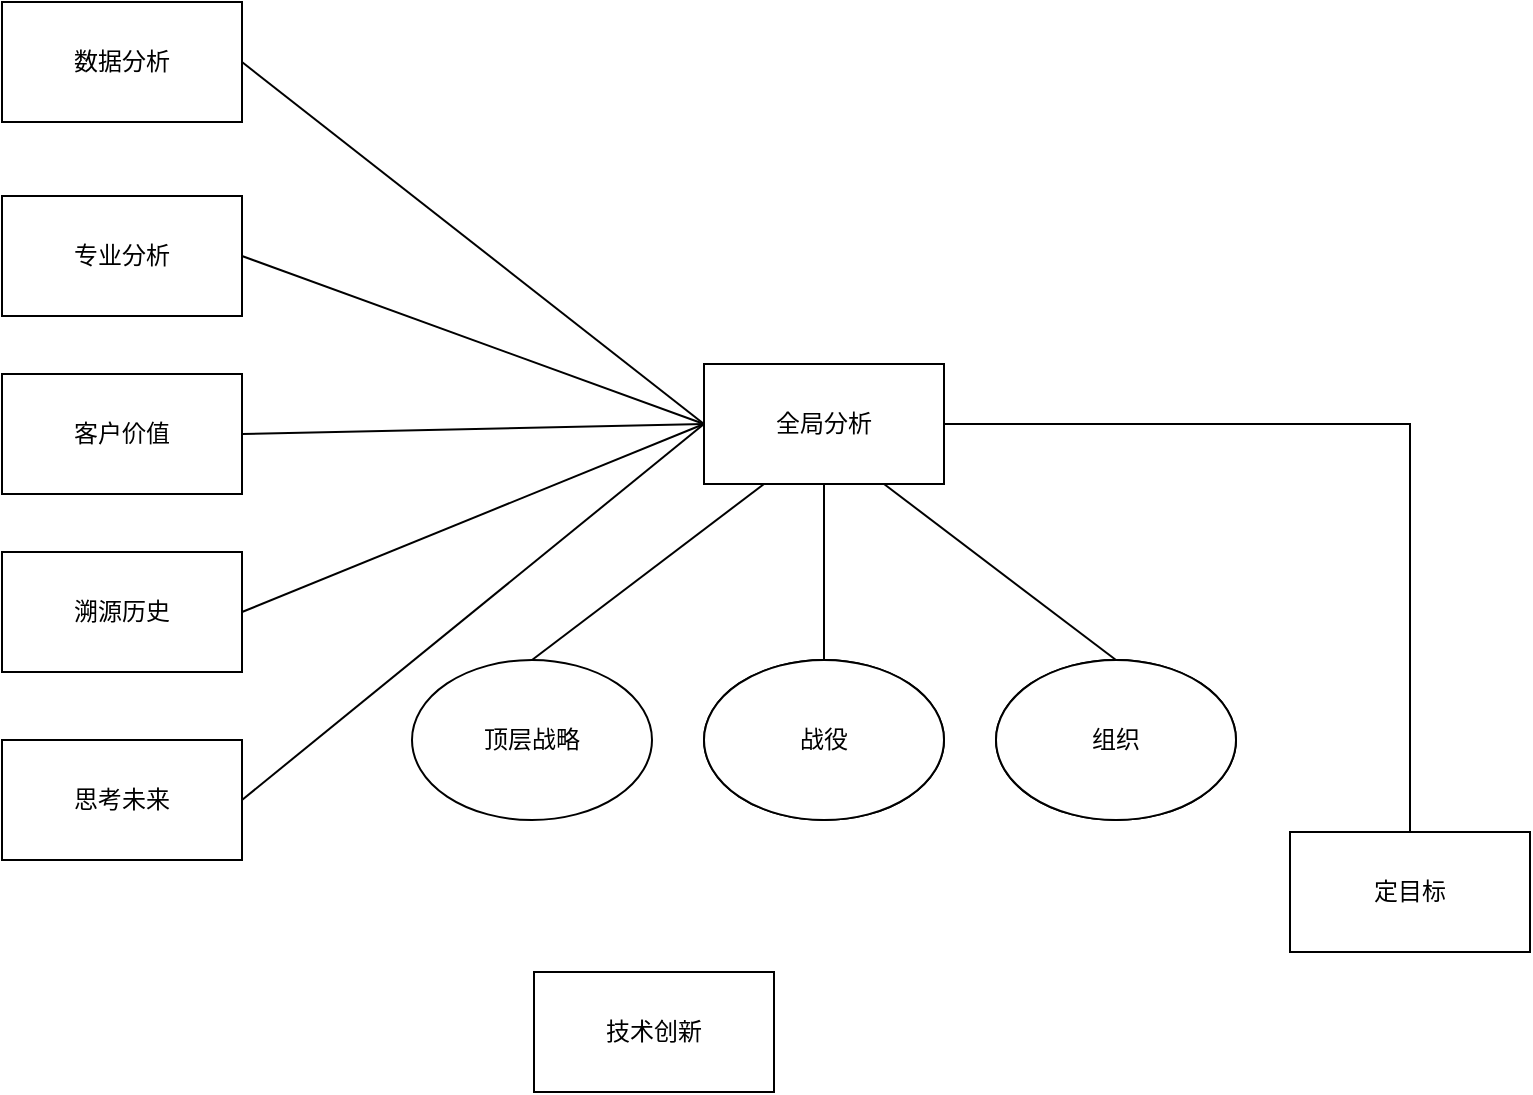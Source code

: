 <mxfile version="17.1.5" type="github">
  <diagram id="NTPpFwwgIi6wxOLBwHC-" name="Page-1">
    <mxGraphModel dx="918" dy="483" grid="0" gridSize="10" guides="1" tooltips="1" connect="1" arrows="1" fold="1" page="1" pageScale="1" pageWidth="827" pageHeight="1169" math="0" shadow="0">
      <root>
        <mxCell id="0" />
        <mxCell id="1" parent="0" />
        <mxCell id="Ci2DcF4X24VR3MMV8Qby-15" style="edgeStyle=none;rounded=0;orthogonalLoop=1;jettySize=auto;html=1;exitX=0.25;exitY=1;exitDx=0;exitDy=0;entryX=0.5;entryY=0;entryDx=0;entryDy=0;endArrow=none;endFill=0;" edge="1" parent="1" source="Ci2DcF4X24VR3MMV8Qby-1" target="Ci2DcF4X24VR3MMV8Qby-12">
          <mxGeometry relative="1" as="geometry" />
        </mxCell>
        <mxCell id="Ci2DcF4X24VR3MMV8Qby-16" style="edgeStyle=none;rounded=0;orthogonalLoop=1;jettySize=auto;html=1;entryX=0.5;entryY=0;entryDx=0;entryDy=0;endArrow=none;endFill=0;" edge="1" parent="1" source="Ci2DcF4X24VR3MMV8Qby-1" target="Ci2DcF4X24VR3MMV8Qby-13">
          <mxGeometry relative="1" as="geometry" />
        </mxCell>
        <mxCell id="Ci2DcF4X24VR3MMV8Qby-17" style="edgeStyle=none;rounded=0;orthogonalLoop=1;jettySize=auto;html=1;exitX=0.75;exitY=1;exitDx=0;exitDy=0;entryX=0.5;entryY=0;entryDx=0;entryDy=0;endArrow=none;endFill=0;" edge="1" parent="1" source="Ci2DcF4X24VR3MMV8Qby-1" target="Ci2DcF4X24VR3MMV8Qby-14">
          <mxGeometry relative="1" as="geometry" />
        </mxCell>
        <mxCell id="Ci2DcF4X24VR3MMV8Qby-22" style="edgeStyle=orthogonalEdgeStyle;rounded=0;orthogonalLoop=1;jettySize=auto;html=1;exitX=1;exitY=0.5;exitDx=0;exitDy=0;entryX=0.5;entryY=0;entryDx=0;entryDy=0;endArrow=none;endFill=0;" edge="1" parent="1" source="Ci2DcF4X24VR3MMV8Qby-1" target="Ci2DcF4X24VR3MMV8Qby-21">
          <mxGeometry relative="1" as="geometry" />
        </mxCell>
        <mxCell id="Ci2DcF4X24VR3MMV8Qby-1" value="全局分析" style="rounded=0;whiteSpace=wrap;html=1;" vertex="1" parent="1">
          <mxGeometry x="391" y="209" width="120" height="60" as="geometry" />
        </mxCell>
        <mxCell id="Ci2DcF4X24VR3MMV8Qby-7" style="rounded=0;orthogonalLoop=1;jettySize=auto;html=1;exitX=1;exitY=0.5;exitDx=0;exitDy=0;entryX=0;entryY=0.5;entryDx=0;entryDy=0;endArrow=none;endFill=0;" edge="1" parent="1" source="Ci2DcF4X24VR3MMV8Qby-2" target="Ci2DcF4X24VR3MMV8Qby-1">
          <mxGeometry relative="1" as="geometry" />
        </mxCell>
        <mxCell id="Ci2DcF4X24VR3MMV8Qby-2" value="数据分析" style="rounded=0;whiteSpace=wrap;html=1;" vertex="1" parent="1">
          <mxGeometry x="40" y="28" width="120" height="60" as="geometry" />
        </mxCell>
        <mxCell id="Ci2DcF4X24VR3MMV8Qby-8" style="edgeStyle=none;rounded=0;orthogonalLoop=1;jettySize=auto;html=1;exitX=1;exitY=0.5;exitDx=0;exitDy=0;entryX=0;entryY=0.5;entryDx=0;entryDy=0;endArrow=none;endFill=0;" edge="1" parent="1" source="Ci2DcF4X24VR3MMV8Qby-3" target="Ci2DcF4X24VR3MMV8Qby-1">
          <mxGeometry relative="1" as="geometry" />
        </mxCell>
        <mxCell id="Ci2DcF4X24VR3MMV8Qby-3" value="专业分析" style="rounded=0;whiteSpace=wrap;html=1;" vertex="1" parent="1">
          <mxGeometry x="40" y="125" width="120" height="60" as="geometry" />
        </mxCell>
        <mxCell id="Ci2DcF4X24VR3MMV8Qby-9" style="edgeStyle=none;rounded=0;orthogonalLoop=1;jettySize=auto;html=1;exitX=1;exitY=0.5;exitDx=0;exitDy=0;endArrow=none;endFill=0;" edge="1" parent="1" source="Ci2DcF4X24VR3MMV8Qby-4">
          <mxGeometry relative="1" as="geometry">
            <mxPoint x="391" y="239" as="targetPoint" />
          </mxGeometry>
        </mxCell>
        <mxCell id="Ci2DcF4X24VR3MMV8Qby-4" value="客户价值" style="rounded=0;whiteSpace=wrap;html=1;" vertex="1" parent="1">
          <mxGeometry x="40" y="214" width="120" height="60" as="geometry" />
        </mxCell>
        <mxCell id="Ci2DcF4X24VR3MMV8Qby-10" style="edgeStyle=none;rounded=0;orthogonalLoop=1;jettySize=auto;html=1;entryX=0;entryY=0.5;entryDx=0;entryDy=0;endArrow=none;endFill=0;exitX=1;exitY=0.5;exitDx=0;exitDy=0;" edge="1" parent="1" source="Ci2DcF4X24VR3MMV8Qby-5" target="Ci2DcF4X24VR3MMV8Qby-1">
          <mxGeometry relative="1" as="geometry" />
        </mxCell>
        <mxCell id="Ci2DcF4X24VR3MMV8Qby-5" value="溯源历史" style="rounded=0;whiteSpace=wrap;html=1;" vertex="1" parent="1">
          <mxGeometry x="40" y="303" width="120" height="60" as="geometry" />
        </mxCell>
        <mxCell id="Ci2DcF4X24VR3MMV8Qby-11" style="edgeStyle=none;rounded=0;orthogonalLoop=1;jettySize=auto;html=1;exitX=1;exitY=0.5;exitDx=0;exitDy=0;entryX=0;entryY=0.5;entryDx=0;entryDy=0;endArrow=none;endFill=0;" edge="1" parent="1" source="Ci2DcF4X24VR3MMV8Qby-6" target="Ci2DcF4X24VR3MMV8Qby-1">
          <mxGeometry relative="1" as="geometry" />
        </mxCell>
        <mxCell id="Ci2DcF4X24VR3MMV8Qby-6" value="思考未来" style="rounded=0;whiteSpace=wrap;html=1;" vertex="1" parent="1">
          <mxGeometry x="40" y="397" width="120" height="60" as="geometry" />
        </mxCell>
        <mxCell id="Ci2DcF4X24VR3MMV8Qby-12" value="顶层战略" style="ellipse;whiteSpace=wrap;html=1;" vertex="1" parent="1">
          <mxGeometry x="245" y="357" width="120" height="80" as="geometry" />
        </mxCell>
        <mxCell id="Ci2DcF4X24VR3MMV8Qby-13" value="战役" style="ellipse;whiteSpace=wrap;html=1;" vertex="1" parent="1">
          <mxGeometry x="391" y="357" width="120" height="80" as="geometry" />
        </mxCell>
        <mxCell id="Ci2DcF4X24VR3MMV8Qby-14" value="组织" style="ellipse;whiteSpace=wrap;html=1;" vertex="1" parent="1">
          <mxGeometry x="537" y="357" width="120" height="80" as="geometry" />
        </mxCell>
        <mxCell id="Ci2DcF4X24VR3MMV8Qby-18" value="组织" style="ellipse;whiteSpace=wrap;html=1;" vertex="1" parent="1">
          <mxGeometry x="537" y="357" width="120" height="80" as="geometry" />
        </mxCell>
        <mxCell id="Ci2DcF4X24VR3MMV8Qby-19" value="战役" style="ellipse;whiteSpace=wrap;html=1;" vertex="1" parent="1">
          <mxGeometry x="391" y="357" width="120" height="80" as="geometry" />
        </mxCell>
        <mxCell id="Ci2DcF4X24VR3MMV8Qby-20" value="技术创新" style="rounded=0;whiteSpace=wrap;html=1;" vertex="1" parent="1">
          <mxGeometry x="306" y="513" width="120" height="60" as="geometry" />
        </mxCell>
        <mxCell id="Ci2DcF4X24VR3MMV8Qby-21" value="定目标" style="rounded=0;whiteSpace=wrap;html=1;" vertex="1" parent="1">
          <mxGeometry x="684" y="443" width="120" height="60" as="geometry" />
        </mxCell>
      </root>
    </mxGraphModel>
  </diagram>
</mxfile>
